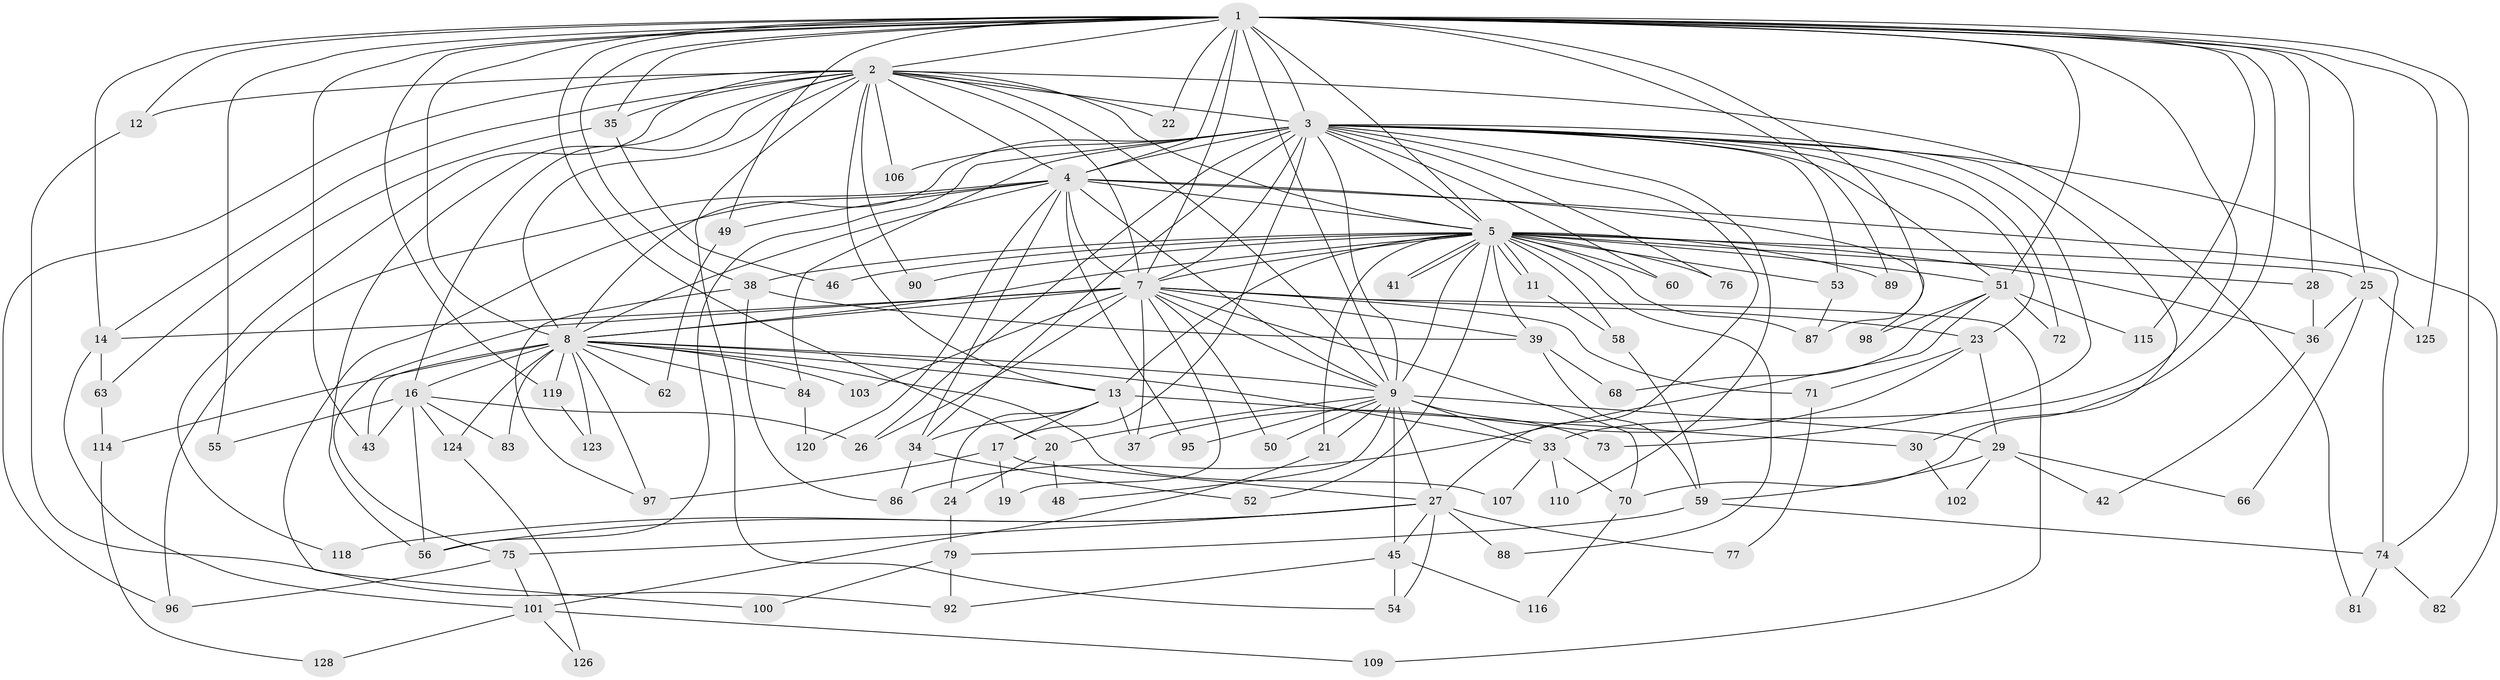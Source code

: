 // Generated by graph-tools (version 1.1) at 2025/23/03/03/25 07:23:44]
// undirected, 96 vertices, 227 edges
graph export_dot {
graph [start="1"]
  node [color=gray90,style=filled];
  1 [super="+6"];
  2 [super="+32"];
  3 [super="+10"];
  4 [super="+111"];
  5 [super="+18"];
  7 [super="+31"];
  8 [super="+67"];
  9 [super="+113"];
  11;
  12;
  13 [super="+15"];
  14;
  16 [super="+57"];
  17;
  19;
  20;
  21;
  22;
  23 [super="+99"];
  24;
  25 [super="+105"];
  26;
  27 [super="+40"];
  28;
  29;
  30;
  33 [super="+104"];
  34 [super="+85"];
  35 [super="+47"];
  36 [super="+93"];
  37;
  38;
  39 [super="+65"];
  41;
  42;
  43 [super="+44"];
  45;
  46;
  48;
  49 [super="+69"];
  50;
  51 [super="+78"];
  52;
  53 [super="+91"];
  54 [super="+64"];
  55;
  56 [super="+108"];
  58;
  59 [super="+61"];
  60;
  62;
  63;
  66;
  68;
  70 [super="+121"];
  71;
  72;
  73;
  74 [super="+80"];
  75;
  76;
  77;
  79;
  81;
  82;
  83;
  84;
  86 [super="+112"];
  87 [super="+117"];
  88;
  89;
  90;
  92 [super="+94"];
  95;
  96;
  97 [super="+127"];
  98;
  100;
  101 [super="+122"];
  102;
  103;
  106;
  107;
  109;
  110;
  114;
  115;
  116;
  118;
  119;
  120;
  123;
  124;
  125;
  126;
  128;
  1 -- 2 [weight=2];
  1 -- 3 [weight=4];
  1 -- 4 [weight=2];
  1 -- 5 [weight=2];
  1 -- 7 [weight=2];
  1 -- 8 [weight=2];
  1 -- 9 [weight=2];
  1 -- 25 [weight=2];
  1 -- 28;
  1 -- 35 [weight=2];
  1 -- 38;
  1 -- 55;
  1 -- 70;
  1 -- 87;
  1 -- 89;
  1 -- 115;
  1 -- 125;
  1 -- 12;
  1 -- 14;
  1 -- 20;
  1 -- 22;
  1 -- 33;
  1 -- 43;
  1 -- 49 [weight=2];
  1 -- 51;
  1 -- 119;
  1 -- 74;
  2 -- 3 [weight=2];
  2 -- 4;
  2 -- 5;
  2 -- 7;
  2 -- 8;
  2 -- 9;
  2 -- 12;
  2 -- 13;
  2 -- 16;
  2 -- 22;
  2 -- 35;
  2 -- 54;
  2 -- 56;
  2 -- 81;
  2 -- 90;
  2 -- 96;
  2 -- 106;
  2 -- 118;
  2 -- 14;
  3 -- 4 [weight=2];
  3 -- 5 [weight=2];
  3 -- 7 [weight=2];
  3 -- 8 [weight=3];
  3 -- 9 [weight=2];
  3 -- 17;
  3 -- 26;
  3 -- 27;
  3 -- 30;
  3 -- 60;
  3 -- 76;
  3 -- 82;
  3 -- 106;
  3 -- 110;
  3 -- 34;
  3 -- 72;
  3 -- 73;
  3 -- 84;
  3 -- 53;
  3 -- 23;
  3 -- 56;
  3 -- 51;
  4 -- 5;
  4 -- 7;
  4 -- 8;
  4 -- 9;
  4 -- 34;
  4 -- 49;
  4 -- 74;
  4 -- 95;
  4 -- 98;
  4 -- 100;
  4 -- 120;
  4 -- 96;
  5 -- 7;
  5 -- 8;
  5 -- 9 [weight=2];
  5 -- 11;
  5 -- 11;
  5 -- 21;
  5 -- 25;
  5 -- 28;
  5 -- 36;
  5 -- 38;
  5 -- 39;
  5 -- 41;
  5 -- 41;
  5 -- 46;
  5 -- 51;
  5 -- 52;
  5 -- 53 [weight=2];
  5 -- 58;
  5 -- 60;
  5 -- 76;
  5 -- 87;
  5 -- 88;
  5 -- 89;
  5 -- 90;
  5 -- 13;
  7 -- 8;
  7 -- 9;
  7 -- 14;
  7 -- 19;
  7 -- 23;
  7 -- 37;
  7 -- 50;
  7 -- 71;
  7 -- 75;
  7 -- 103;
  7 -- 109;
  7 -- 39;
  7 -- 70;
  7 -- 26;
  8 -- 9;
  8 -- 13;
  8 -- 16;
  8 -- 33;
  8 -- 43;
  8 -- 62;
  8 -- 83;
  8 -- 84;
  8 -- 97;
  8 -- 103;
  8 -- 107;
  8 -- 114;
  8 -- 119;
  8 -- 123;
  8 -- 124;
  9 -- 21;
  9 -- 29;
  9 -- 45;
  9 -- 48;
  9 -- 50;
  9 -- 73;
  9 -- 95;
  9 -- 20;
  9 -- 33;
  9 -- 27;
  11 -- 58;
  12 -- 92;
  13 -- 24;
  13 -- 30;
  13 -- 37;
  13 -- 17;
  13 -- 34;
  14 -- 63;
  14 -- 101;
  16 -- 26;
  16 -- 55;
  16 -- 83;
  16 -- 124;
  16 -- 56;
  16 -- 43;
  17 -- 19;
  17 -- 27;
  17 -- 97;
  20 -- 24;
  20 -- 48;
  21 -- 101;
  23 -- 29;
  23 -- 71;
  23 -- 37;
  24 -- 79;
  25 -- 66;
  25 -- 125;
  25 -- 36;
  27 -- 45;
  27 -- 75;
  27 -- 77;
  27 -- 118;
  27 -- 54;
  27 -- 56;
  27 -- 88;
  28 -- 36;
  29 -- 42;
  29 -- 59;
  29 -- 66;
  29 -- 102;
  30 -- 102;
  33 -- 70;
  33 -- 107;
  33 -- 110;
  34 -- 52;
  34 -- 86;
  35 -- 46;
  35 -- 63;
  36 -- 42;
  38 -- 39;
  38 -- 86;
  38 -- 97;
  39 -- 59;
  39 -- 68;
  45 -- 92;
  45 -- 116;
  45 -- 54;
  49 -- 62;
  51 -- 68;
  51 -- 72;
  51 -- 98;
  51 -- 115;
  51 -- 86;
  53 -- 87;
  58 -- 59;
  59 -- 79;
  59 -- 74;
  63 -- 114;
  70 -- 116;
  71 -- 77;
  74 -- 81;
  74 -- 82;
  75 -- 96;
  75 -- 101;
  79 -- 92;
  79 -- 100;
  84 -- 120;
  101 -- 109;
  101 -- 128;
  101 -- 126;
  114 -- 128;
  119 -- 123;
  124 -- 126;
}
